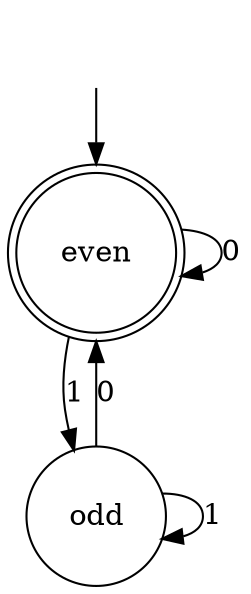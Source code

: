 digraph Automaton {

even [shape = doublecircle, label=<<TABLE BORDER="0" CELLBORDER="0" CELLSPACING="0"><TR><TD>even</TD></TR></TABLE>>];

odd [shape = circle, label=<<TABLE BORDER="0" CELLBORDER="0" CELLSPACING="0"><TR><TD>odd</TD></TR></TABLE>>];

_nil [style = invis, label=<<TABLE BORDER="0" CELLBORDER="" CELLSPACING="0"><TR><TD>_nil</TD></TR></TABLE>>];

odd->odd [label="1"];

_nil -> even [];

even->odd [label="1"];

even->even [label="0"];

odd->even [label="0"];

}
